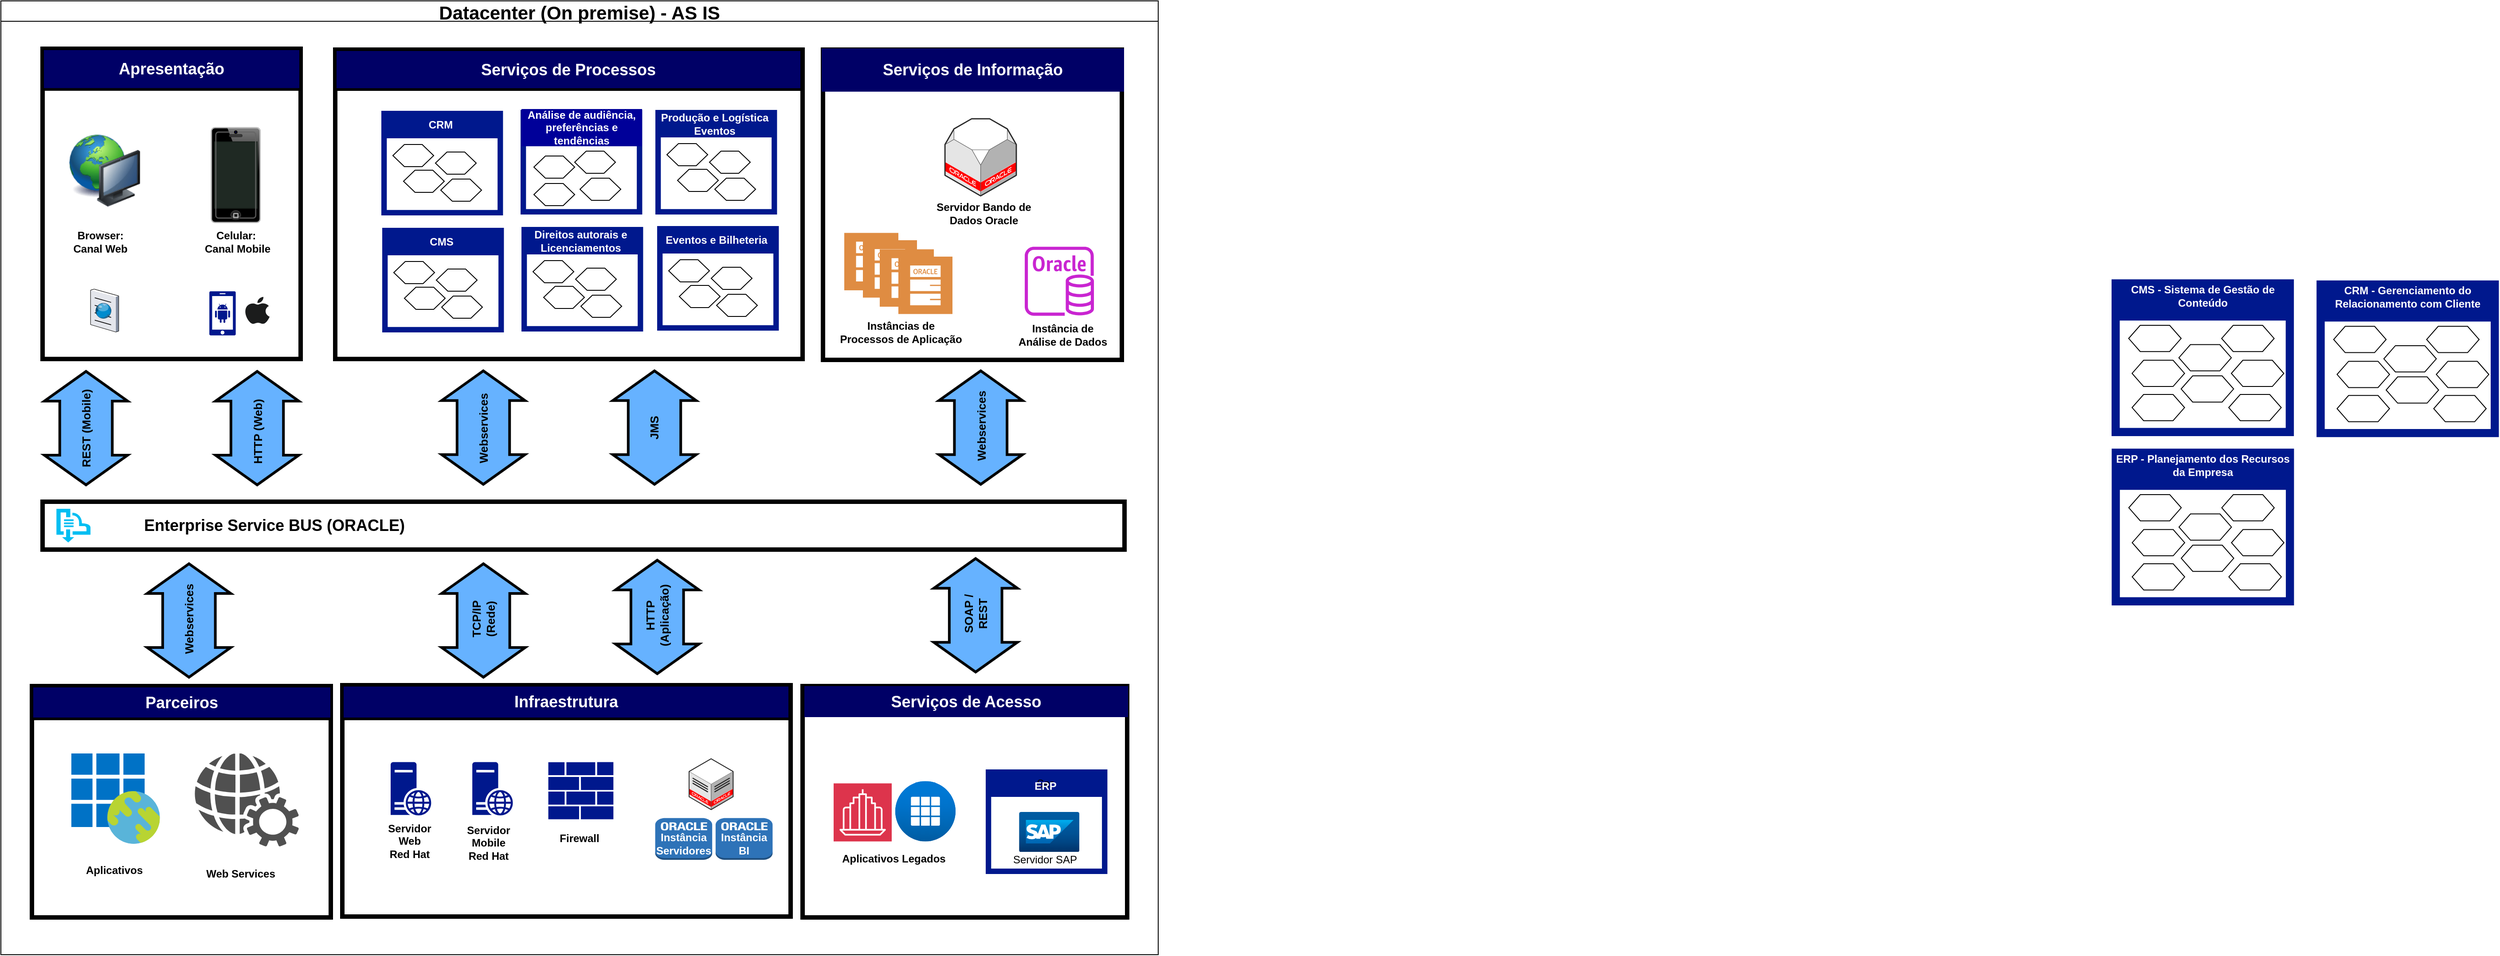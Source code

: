 <mxfile border="50" scale="3" compressed="false" locked="false" version="24.6.4" type="device" pages="2">
  <diagram name="Blank" id="YmL12bMKpDGza6XwsDPr">
    <mxGraphModel dx="2552" dy="866" grid="0" gridSize="10" guides="1" tooltips="1" connect="1" arrows="1" fold="1" page="0" pageScale="1" pageWidth="827" pageHeight="1169" background="none" math="1" shadow="0">
      <root>
        <mxCell id="X5NqExCQtvZxIxQ7pmgY-0" />
        <mxCell id="1" parent="X5NqExCQtvZxIxQ7pmgY-0" />
        <mxCell id="iKcXS0vpZ8hvKVhXUjj4-129" value="" style="rounded=0;whiteSpace=wrap;html=1;container=0;strokeWidth=5;" parent="1" vertex="1">
          <mxGeometry x="-1007" y="924" width="337" height="261" as="geometry" />
        </mxCell>
        <mxCell id="iKcXS0vpZ8hvKVhXUjj4-220" value="" style="image;sketch=0;aspect=fixed;html=1;points=[];align=center;fontSize=12;image=img/lib/mscae/Enterprise_Applications.svg;" parent="1" vertex="1">
          <mxGeometry x="-962.66" y="1000" width="99.96" height="102" as="geometry" />
        </mxCell>
        <mxCell id="iKcXS0vpZ8hvKVhXUjj4-144" value="" style="group;strokeColor=default;strokeWidth=5;fillColor=#000066;fontColor=#FFFFFF;" parent="1" vertex="1" connectable="0">
          <mxGeometry x="-657" y="923" width="505.5" height="261" as="geometry" />
        </mxCell>
        <mxCell id="iKcXS0vpZ8hvKVhXUjj4-145" value="" style="rounded=0;whiteSpace=wrap;html=1;strokeWidth=5;" parent="iKcXS0vpZ8hvKVhXUjj4-144" vertex="1">
          <mxGeometry width="505.5" height="261.0" as="geometry" />
        </mxCell>
        <mxCell id="iKcXS0vpZ8hvKVhXUjj4-146" value="&lt;b&gt;&lt;font style=&quot;font-size: 18px;&quot;&gt;Infraestrutura&lt;/font&gt;&lt;/b&gt;" style="text;html=1;align=center;verticalAlign=middle;whiteSpace=wrap;rounded=0;strokeWidth=3;strokeColor=default;fillColor=#000066;fontColor=#FFFFFF;" parent="iKcXS0vpZ8hvKVhXUjj4-144" vertex="1">
          <mxGeometry width="504.54" height="38" as="geometry" />
        </mxCell>
        <mxCell id="iKcXS0vpZ8hvKVhXUjj4-189" value="" style="sketch=0;aspect=fixed;pointerEvents=1;shadow=0;dashed=0;html=1;strokeColor=none;labelPosition=center;verticalLabelPosition=bottom;verticalAlign=top;align=center;fillColor=#00188D;shape=mxgraph.mscae.enterprise.web_server" parent="iKcXS0vpZ8hvKVhXUjj4-144" vertex="1">
          <mxGeometry x="54.498" y="86.74" width="45.795" height="60.257" as="geometry" />
        </mxCell>
        <mxCell id="iKcXS0vpZ8hvKVhXUjj4-190" value="&lt;b&gt;Servidor Web&lt;/b&gt;&lt;div&gt;&lt;b&gt;Red Hat&lt;/b&gt;&lt;/div&gt;" style="text;html=1;align=center;verticalAlign=middle;whiteSpace=wrap;rounded=0;container=0;" parent="iKcXS0vpZ8hvKVhXUjj4-144" vertex="1">
          <mxGeometry x="37.5" y="153.86" width="75.78" height="45" as="geometry" />
        </mxCell>
        <mxCell id="iKcXS0vpZ8hvKVhXUjj4-191" value="" style="shape=image;html=1;verticalAlign=top;verticalLabelPosition=bottom;labelBackgroundColor=#ffffff;imageAspect=0;aspect=fixed;image=https://cdn1.iconfinder.com/data/icons/Futurosoft%20Icons%200.5.2/128x128/apps/fedora.png" parent="iKcXS0vpZ8hvKVhXUjj4-144" vertex="1">
          <mxGeometry x="56.416" y="94.967" width="28.694" height="28.694" as="geometry" />
        </mxCell>
        <mxCell id="iKcXS0vpZ8hvKVhXUjj4-192" value="" style="sketch=0;aspect=fixed;pointerEvents=1;shadow=0;dashed=0;html=1;strokeColor=none;labelPosition=center;verticalLabelPosition=bottom;verticalAlign=top;align=center;fillColor=#00188D;shape=mxgraph.mscae.enterprise.web_server" parent="iKcXS0vpZ8hvKVhXUjj4-144" vertex="1">
          <mxGeometry x="146.581" y="86.74" width="45.795" height="60.257" as="geometry" />
        </mxCell>
        <mxCell id="iKcXS0vpZ8hvKVhXUjj4-193" value="&lt;b&gt;Servidor Mobile&lt;/b&gt;&lt;div&gt;&lt;b&gt;Red Hat&lt;/b&gt;&lt;/div&gt;" style="text;html=1;align=center;verticalAlign=middle;whiteSpace=wrap;rounded=0;container=0;" parent="iKcXS0vpZ8hvKVhXUjj4-144" vertex="1">
          <mxGeometry x="123.99" y="157.1" width="82.49" height="41.76" as="geometry" />
        </mxCell>
        <mxCell id="iKcXS0vpZ8hvKVhXUjj4-194" value="" style="shape=image;html=1;verticalAlign=top;verticalLabelPosition=bottom;labelBackgroundColor=#ffffff;imageAspect=0;aspect=fixed;image=https://cdn1.iconfinder.com/data/icons/Futurosoft%20Icons%200.5.2/128x128/apps/fedora.png" parent="iKcXS0vpZ8hvKVhXUjj4-144" vertex="1">
          <mxGeometry x="148.5" y="93.471" width="28.694" height="28.694" as="geometry" />
        </mxCell>
        <mxCell id="iKcXS0vpZ8hvKVhXUjj4-195" value="" style="sketch=0;aspect=fixed;pointerEvents=1;shadow=0;dashed=0;html=1;strokeColor=none;labelPosition=center;verticalLabelPosition=bottom;verticalAlign=top;align=center;fillColor=#00188D;shape=mxgraph.mscae.enterprise.firewall" parent="iKcXS0vpZ8hvKVhXUjj4-144" vertex="1">
          <mxGeometry x="232.296" y="86.74" width="73.37" height="64.561" as="geometry" />
        </mxCell>
        <mxCell id="iKcXS0vpZ8hvKVhXUjj4-196" value="&lt;b&gt;Firewall&lt;/b&gt;" style="text;html=1;align=center;verticalAlign=middle;whiteSpace=wrap;rounded=0;container=0;" parent="iKcXS0vpZ8hvKVhXUjj4-144" vertex="1">
          <mxGeometry x="230.49" y="160.78" width="75" height="25.43" as="geometry" />
        </mxCell>
        <mxCell id="iKcXS0vpZ8hvKVhXUjj4-199" value="" style="verticalLabelPosition=bottom;html=1;verticalAlign=top;strokeWidth=1;align=center;outlineConnect=0;dashed=0;outlineConnect=0;shape=mxgraph.aws3d.oracleDataCenter;fillColor=#ffffff;strokeColor=#5E5E5E;aspect=fixed;" parent="iKcXS0vpZ8hvKVhXUjj4-144" vertex="1">
          <mxGeometry x="390.992" y="83.001" width="49.705" height="57.387" as="geometry" />
        </mxCell>
        <mxCell id="iKcXS0vpZ8hvKVhXUjj4-200" value="" style="outlineConnect=0;dashed=0;verticalLabelPosition=bottom;verticalAlign=top;align=center;html=1;shape=mxgraph.aws3.oracle_db_instance_2;fillColor=#2E73B8;gradientColor=none;" parent="iKcXS0vpZ8hvKVhXUjj4-144" vertex="1">
          <mxGeometry x="352.81" y="149.934" width="64.267" height="47.115" as="geometry" />
        </mxCell>
        <mxCell id="iKcXS0vpZ8hvKVhXUjj4-201" value="" style="outlineConnect=0;dashed=0;verticalLabelPosition=bottom;verticalAlign=top;align=center;html=1;shape=mxgraph.aws3.oracle_db_instance_2;fillColor=#2E73B8;gradientColor=none;" parent="iKcXS0vpZ8hvKVhXUjj4-144" vertex="1">
          <mxGeometry x="420.913" y="149.934" width="64.267" height="47.115" as="geometry" />
        </mxCell>
        <mxCell id="iKcXS0vpZ8hvKVhXUjj4-202" value="&lt;font color=&quot;#ffffff&quot;&gt;&lt;b&gt;Instância Servidores&lt;/b&gt;&lt;/font&gt;" style="text;html=1;align=center;verticalAlign=middle;whiteSpace=wrap;rounded=0;" parent="iKcXS0vpZ8hvKVhXUjj4-144" vertex="1">
          <mxGeometry x="356.167" y="168.256" width="57.552" height="22.436" as="geometry" />
        </mxCell>
        <mxCell id="iKcXS0vpZ8hvKVhXUjj4-203" value="&lt;font color=&quot;#ffffff&quot;&gt;&lt;b&gt;Instância BI&lt;/b&gt;&lt;/font&gt;" style="text;html=1;align=center;verticalAlign=middle;whiteSpace=wrap;rounded=0;" parent="iKcXS0vpZ8hvKVhXUjj4-144" vertex="1">
          <mxGeometry x="426.189" y="168.256" width="53.715" height="22.436" as="geometry" />
        </mxCell>
        <mxCell id="iKcXS0vpZ8hvKVhXUjj4-1" value="" style="rounded=0;whiteSpace=wrap;html=1;container=0;strokeWidth=5;" parent="1" vertex="1">
          <mxGeometry x="-995" y="205" width="291" height="350" as="geometry" />
        </mxCell>
        <mxCell id="iKcXS0vpZ8hvKVhXUjj4-114" value="" style="rounded=0;whiteSpace=wrap;html=1;container=0;strokeWidth=5;" parent="1" vertex="1">
          <mxGeometry x="-995" y="716" width="1220" height="54" as="geometry" />
        </mxCell>
        <mxCell id="iKcXS0vpZ8hvKVhXUjj4-11" value="" style="group;strokeColor=default;strokeWidth=5;" parent="1" vertex="1" connectable="0">
          <mxGeometry x="-665" y="206" width="527" height="349" as="geometry" />
        </mxCell>
        <mxCell id="iKcXS0vpZ8hvKVhXUjj4-12" value="" style="rounded=0;whiteSpace=wrap;html=1;strokeWidth=5;" parent="iKcXS0vpZ8hvKVhXUjj4-11" vertex="1">
          <mxGeometry width="527.0" height="349.0" as="geometry" />
        </mxCell>
        <mxCell id="iKcXS0vpZ8hvKVhXUjj4-13" value="&lt;b&gt;&lt;font style=&quot;font-size: 18px;&quot;&gt;Serviços de Processos&lt;/font&gt;&lt;/b&gt;" style="text;html=1;align=center;verticalAlign=middle;whiteSpace=wrap;rounded=0;strokeWidth=3;strokeColor=default;fillColor=#000066;fontColor=#FFFFFF;" parent="iKcXS0vpZ8hvKVhXUjj4-11" vertex="1">
          <mxGeometry width="526" height="45" as="geometry" />
        </mxCell>
        <mxCell id="iKcXS0vpZ8hvKVhXUjj4-31" value="" style="group" parent="iKcXS0vpZ8hvKVhXUjj4-11" vertex="1" connectable="0">
          <mxGeometry x="49" y="68" width="140.21" height="119" as="geometry" />
        </mxCell>
        <mxCell id="iKcXS0vpZ8hvKVhXUjj4-24" value="" style="sketch=0;aspect=fixed;pointerEvents=1;shadow=0;dashed=0;html=1;strokeColor=none;labelPosition=center;verticalLabelPosition=bottom;verticalAlign=top;align=center;fillColor=#00188D;shape=mxgraph.mscae.enterprise.application_blank" parent="iKcXS0vpZ8hvKVhXUjj4-31" vertex="1">
          <mxGeometry x="3" y="1" width="137.21" height="118" as="geometry" />
        </mxCell>
        <mxCell id="iKcXS0vpZ8hvKVhXUjj4-25" value="" style="shape=hexagon;perimeter=hexagonPerimeter2;whiteSpace=wrap;html=1;fixedSize=1;size=13;" parent="iKcXS0vpZ8hvKVhXUjj4-31" vertex="1">
          <mxGeometry x="16" y="39" width="46" height="25" as="geometry" />
        </mxCell>
        <mxCell id="iKcXS0vpZ8hvKVhXUjj4-26" value="" style="shape=hexagon;perimeter=hexagonPerimeter2;whiteSpace=wrap;html=1;fixedSize=1;size=13;" parent="iKcXS0vpZ8hvKVhXUjj4-31" vertex="1">
          <mxGeometry x="64" y="47.5" width="46" height="25" as="geometry" />
        </mxCell>
        <mxCell id="iKcXS0vpZ8hvKVhXUjj4-27" value="" style="shape=hexagon;perimeter=hexagonPerimeter2;whiteSpace=wrap;html=1;fixedSize=1;size=13;" parent="iKcXS0vpZ8hvKVhXUjj4-31" vertex="1">
          <mxGeometry x="28" y="68" width="46" height="25" as="geometry" />
        </mxCell>
        <mxCell id="iKcXS0vpZ8hvKVhXUjj4-28" value="" style="shape=hexagon;perimeter=hexagonPerimeter2;whiteSpace=wrap;html=1;fixedSize=1;size=13;" parent="iKcXS0vpZ8hvKVhXUjj4-31" vertex="1">
          <mxGeometry x="70" y="78" width="46" height="25" as="geometry" />
        </mxCell>
        <mxCell id="iKcXS0vpZ8hvKVhXUjj4-30" value="CRM" style="text;html=1;align=center;verticalAlign=middle;whiteSpace=wrap;rounded=0;fontColor=#FFFFFF;fontStyle=1" parent="iKcXS0vpZ8hvKVhXUjj4-31" vertex="1">
          <mxGeometry width="140" height="33" as="geometry" />
        </mxCell>
        <mxCell id="iKcXS0vpZ8hvKVhXUjj4-32" value="" style="group" parent="iKcXS0vpZ8hvKVhXUjj4-11" vertex="1" connectable="0">
          <mxGeometry x="206" y="67" width="140.21" height="119" as="geometry" />
        </mxCell>
        <mxCell id="iKcXS0vpZ8hvKVhXUjj4-33" value="" style="sketch=0;aspect=fixed;pointerEvents=1;shadow=0;dashed=0;html=1;strokeColor=none;labelPosition=center;verticalLabelPosition=bottom;verticalAlign=top;align=center;fillColor=#00188D;shape=mxgraph.mscae.enterprise.application_blank" parent="iKcXS0vpZ8hvKVhXUjj4-32" vertex="1">
          <mxGeometry x="3" y="1" width="137.21" height="118" as="geometry" />
        </mxCell>
        <mxCell id="iKcXS0vpZ8hvKVhXUjj4-34" value="" style="shape=hexagon;perimeter=hexagonPerimeter2;whiteSpace=wrap;html=1;fixedSize=1;size=13;" parent="iKcXS0vpZ8hvKVhXUjj4-32" vertex="1">
          <mxGeometry x="18" y="53" width="46" height="25" as="geometry" />
        </mxCell>
        <mxCell id="iKcXS0vpZ8hvKVhXUjj4-35" value="" style="shape=hexagon;perimeter=hexagonPerimeter2;whiteSpace=wrap;html=1;fixedSize=1;size=13;" parent="iKcXS0vpZ8hvKVhXUjj4-32" vertex="1">
          <mxGeometry x="64" y="47.5" width="46" height="25" as="geometry" />
        </mxCell>
        <mxCell id="iKcXS0vpZ8hvKVhXUjj4-36" value="" style="shape=hexagon;perimeter=hexagonPerimeter2;whiteSpace=wrap;html=1;fixedSize=1;size=13;" parent="iKcXS0vpZ8hvKVhXUjj4-32" vertex="1">
          <mxGeometry x="18" y="84" width="46" height="25" as="geometry" />
        </mxCell>
        <mxCell id="iKcXS0vpZ8hvKVhXUjj4-37" value="" style="shape=hexagon;perimeter=hexagonPerimeter2;whiteSpace=wrap;html=1;fixedSize=1;size=13;" parent="iKcXS0vpZ8hvKVhXUjj4-32" vertex="1">
          <mxGeometry x="70" y="78" width="46" height="25" as="geometry" />
        </mxCell>
        <mxCell id="iKcXS0vpZ8hvKVhXUjj4-38" value="Análise de&amp;nbsp;&lt;span dir=&quot;ltr&quot; class=&quot;ui-provider a b c d e f g h i j k l m n o p q r s t u v w x y z ab ac ae af ag ah ai aj ak&quot;&gt;audiência, preferências e tendências&lt;/span&gt;" style="text;html=1;align=center;verticalAlign=middle;whiteSpace=wrap;rounded=0;fontColor=#FFFFFF;fontStyle=1;fillColor=#000099;" parent="iKcXS0vpZ8hvKVhXUjj4-32" vertex="1">
          <mxGeometry x="4" width="136" height="42" as="geometry" />
        </mxCell>
        <mxCell id="iKcXS0vpZ8hvKVhXUjj4-74" value="" style="group" parent="iKcXS0vpZ8hvKVhXUjj4-11" vertex="1" connectable="0">
          <mxGeometry x="50" y="200" width="140.21" height="119" as="geometry" />
        </mxCell>
        <mxCell id="iKcXS0vpZ8hvKVhXUjj4-75" value="" style="sketch=0;aspect=fixed;pointerEvents=1;shadow=0;dashed=0;html=1;strokeColor=none;labelPosition=center;verticalLabelPosition=bottom;verticalAlign=top;align=center;fillColor=#00188D;shape=mxgraph.mscae.enterprise.application_blank" parent="iKcXS0vpZ8hvKVhXUjj4-74" vertex="1">
          <mxGeometry x="3" y="1" width="137.21" height="118" as="geometry" />
        </mxCell>
        <mxCell id="iKcXS0vpZ8hvKVhXUjj4-76" value="" style="shape=hexagon;perimeter=hexagonPerimeter2;whiteSpace=wrap;html=1;fixedSize=1;size=13;" parent="iKcXS0vpZ8hvKVhXUjj4-74" vertex="1">
          <mxGeometry x="16" y="39" width="46" height="25" as="geometry" />
        </mxCell>
        <mxCell id="iKcXS0vpZ8hvKVhXUjj4-77" value="" style="shape=hexagon;perimeter=hexagonPerimeter2;whiteSpace=wrap;html=1;fixedSize=1;size=13;" parent="iKcXS0vpZ8hvKVhXUjj4-74" vertex="1">
          <mxGeometry x="64" y="47.5" width="46" height="25" as="geometry" />
        </mxCell>
        <mxCell id="iKcXS0vpZ8hvKVhXUjj4-78" value="" style="shape=hexagon;perimeter=hexagonPerimeter2;whiteSpace=wrap;html=1;fixedSize=1;size=13;" parent="iKcXS0vpZ8hvKVhXUjj4-74" vertex="1">
          <mxGeometry x="28" y="68" width="46" height="25" as="geometry" />
        </mxCell>
        <mxCell id="iKcXS0vpZ8hvKVhXUjj4-79" value="" style="shape=hexagon;perimeter=hexagonPerimeter2;whiteSpace=wrap;html=1;fixedSize=1;size=13;" parent="iKcXS0vpZ8hvKVhXUjj4-74" vertex="1">
          <mxGeometry x="70" y="78" width="46" height="25" as="geometry" />
        </mxCell>
        <mxCell id="iKcXS0vpZ8hvKVhXUjj4-80" value="CMS" style="text;html=1;align=center;verticalAlign=middle;whiteSpace=wrap;rounded=0;fontColor=#FFFFFF;fontStyle=1" parent="iKcXS0vpZ8hvKVhXUjj4-74" vertex="1">
          <mxGeometry width="140" height="33" as="geometry" />
        </mxCell>
        <mxCell id="iKcXS0vpZ8hvKVhXUjj4-81" value="" style="group" parent="iKcXS0vpZ8hvKVhXUjj4-11" vertex="1" connectable="0">
          <mxGeometry x="207" y="199" width="140.21" height="119" as="geometry" />
        </mxCell>
        <mxCell id="iKcXS0vpZ8hvKVhXUjj4-82" value="" style="sketch=0;aspect=fixed;pointerEvents=1;shadow=0;dashed=0;html=1;strokeColor=none;labelPosition=center;verticalLabelPosition=bottom;verticalAlign=top;align=center;fillColor=#00188D;shape=mxgraph.mscae.enterprise.application_blank" parent="iKcXS0vpZ8hvKVhXUjj4-81" vertex="1">
          <mxGeometry x="3" y="1" width="137.21" height="118" as="geometry" />
        </mxCell>
        <mxCell id="iKcXS0vpZ8hvKVhXUjj4-83" value="" style="shape=hexagon;perimeter=hexagonPerimeter2;whiteSpace=wrap;html=1;fixedSize=1;size=13;" parent="iKcXS0vpZ8hvKVhXUjj4-81" vertex="1">
          <mxGeometry x="16" y="39" width="46" height="25" as="geometry" />
        </mxCell>
        <mxCell id="iKcXS0vpZ8hvKVhXUjj4-84" value="" style="shape=hexagon;perimeter=hexagonPerimeter2;whiteSpace=wrap;html=1;fixedSize=1;size=13;" parent="iKcXS0vpZ8hvKVhXUjj4-81" vertex="1">
          <mxGeometry x="64" y="47.5" width="46" height="25" as="geometry" />
        </mxCell>
        <mxCell id="iKcXS0vpZ8hvKVhXUjj4-85" value="" style="shape=hexagon;perimeter=hexagonPerimeter2;whiteSpace=wrap;html=1;fixedSize=1;size=13;" parent="iKcXS0vpZ8hvKVhXUjj4-81" vertex="1">
          <mxGeometry x="28" y="68" width="46" height="25" as="geometry" />
        </mxCell>
        <mxCell id="iKcXS0vpZ8hvKVhXUjj4-86" value="" style="shape=hexagon;perimeter=hexagonPerimeter2;whiteSpace=wrap;html=1;fixedSize=1;size=13;" parent="iKcXS0vpZ8hvKVhXUjj4-81" vertex="1">
          <mxGeometry x="70" y="78" width="46" height="25" as="geometry" />
        </mxCell>
        <mxCell id="iKcXS0vpZ8hvKVhXUjj4-87" value="Direitos autorais e Licenciamentos" style="text;html=1;align=center;verticalAlign=middle;whiteSpace=wrap;rounded=0;fontColor=#FFFFFF;fontStyle=1" parent="iKcXS0vpZ8hvKVhXUjj4-81" vertex="1">
          <mxGeometry width="140" height="33" as="geometry" />
        </mxCell>
        <mxCell id="iKcXS0vpZ8hvKVhXUjj4-88" value="" style="group" parent="iKcXS0vpZ8hvKVhXUjj4-11" vertex="1" connectable="0">
          <mxGeometry x="358" y="67" width="140.21" height="119" as="geometry" />
        </mxCell>
        <mxCell id="iKcXS0vpZ8hvKVhXUjj4-89" value="" style="sketch=0;aspect=fixed;pointerEvents=1;shadow=0;dashed=0;html=1;strokeColor=none;labelPosition=center;verticalLabelPosition=bottom;verticalAlign=top;align=center;fillColor=#00188D;shape=mxgraph.mscae.enterprise.application_blank" parent="iKcXS0vpZ8hvKVhXUjj4-88" vertex="1">
          <mxGeometry x="3" y="1" width="137.21" height="118" as="geometry" />
        </mxCell>
        <mxCell id="iKcXS0vpZ8hvKVhXUjj4-90" value="" style="shape=hexagon;perimeter=hexagonPerimeter2;whiteSpace=wrap;html=1;fixedSize=1;size=13;" parent="iKcXS0vpZ8hvKVhXUjj4-88" vertex="1">
          <mxGeometry x="16" y="39" width="46" height="25" as="geometry" />
        </mxCell>
        <mxCell id="iKcXS0vpZ8hvKVhXUjj4-91" value="" style="shape=hexagon;perimeter=hexagonPerimeter2;whiteSpace=wrap;html=1;fixedSize=1;size=13;" parent="iKcXS0vpZ8hvKVhXUjj4-88" vertex="1">
          <mxGeometry x="64" y="47.5" width="46" height="25" as="geometry" />
        </mxCell>
        <mxCell id="iKcXS0vpZ8hvKVhXUjj4-92" value="" style="shape=hexagon;perimeter=hexagonPerimeter2;whiteSpace=wrap;html=1;fixedSize=1;size=13;" parent="iKcXS0vpZ8hvKVhXUjj4-88" vertex="1">
          <mxGeometry x="28" y="68" width="46" height="25" as="geometry" />
        </mxCell>
        <mxCell id="iKcXS0vpZ8hvKVhXUjj4-93" value="" style="shape=hexagon;perimeter=hexagonPerimeter2;whiteSpace=wrap;html=1;fixedSize=1;size=13;" parent="iKcXS0vpZ8hvKVhXUjj4-88" vertex="1">
          <mxGeometry x="70" y="78" width="46" height="25" as="geometry" />
        </mxCell>
        <mxCell id="iKcXS0vpZ8hvKVhXUjj4-94" value="Produção e Logística Eventos" style="text;html=1;align=center;verticalAlign=middle;whiteSpace=wrap;rounded=0;fontColor=#FFFFFF;fontStyle=1" parent="iKcXS0vpZ8hvKVhXUjj4-88" vertex="1">
          <mxGeometry width="140" height="33" as="geometry" />
        </mxCell>
        <mxCell id="iKcXS0vpZ8hvKVhXUjj4-95" value="" style="group" parent="iKcXS0vpZ8hvKVhXUjj4-11" vertex="1" connectable="0">
          <mxGeometry x="360" y="198" width="140.21" height="119" as="geometry" />
        </mxCell>
        <mxCell id="iKcXS0vpZ8hvKVhXUjj4-96" value="" style="sketch=0;aspect=fixed;pointerEvents=1;shadow=0;dashed=0;html=1;strokeColor=none;labelPosition=center;verticalLabelPosition=bottom;verticalAlign=top;align=center;fillColor=#00188D;shape=mxgraph.mscae.enterprise.application_blank" parent="iKcXS0vpZ8hvKVhXUjj4-95" vertex="1">
          <mxGeometry x="3" y="1" width="137.21" height="118" as="geometry" />
        </mxCell>
        <mxCell id="iKcXS0vpZ8hvKVhXUjj4-97" value="" style="shape=hexagon;perimeter=hexagonPerimeter2;whiteSpace=wrap;html=1;fixedSize=1;size=13;" parent="iKcXS0vpZ8hvKVhXUjj4-95" vertex="1">
          <mxGeometry x="16" y="39" width="46" height="25" as="geometry" />
        </mxCell>
        <mxCell id="iKcXS0vpZ8hvKVhXUjj4-98" value="" style="shape=hexagon;perimeter=hexagonPerimeter2;whiteSpace=wrap;html=1;fixedSize=1;size=13;" parent="iKcXS0vpZ8hvKVhXUjj4-95" vertex="1">
          <mxGeometry x="64" y="47.5" width="46" height="25" as="geometry" />
        </mxCell>
        <mxCell id="iKcXS0vpZ8hvKVhXUjj4-99" value="" style="shape=hexagon;perimeter=hexagonPerimeter2;whiteSpace=wrap;html=1;fixedSize=1;size=13;" parent="iKcXS0vpZ8hvKVhXUjj4-95" vertex="1">
          <mxGeometry x="28" y="68" width="46" height="25" as="geometry" />
        </mxCell>
        <mxCell id="iKcXS0vpZ8hvKVhXUjj4-100" value="" style="shape=hexagon;perimeter=hexagonPerimeter2;whiteSpace=wrap;html=1;fixedSize=1;size=13;" parent="iKcXS0vpZ8hvKVhXUjj4-95" vertex="1">
          <mxGeometry x="70" y="78" width="46" height="25" as="geometry" />
        </mxCell>
        <mxCell id="iKcXS0vpZ8hvKVhXUjj4-101" value="Eventos e Bilheteria" style="text;html=1;align=center;verticalAlign=middle;whiteSpace=wrap;rounded=0;fontColor=#FFFFFF;fontStyle=1" parent="iKcXS0vpZ8hvKVhXUjj4-95" vertex="1">
          <mxGeometry width="140" height="33" as="geometry" />
        </mxCell>
        <mxCell id="iKcXS0vpZ8hvKVhXUjj4-40" value="" style="sketch=0;aspect=fixed;pointerEvents=1;shadow=0;dashed=0;html=1;strokeColor=none;labelPosition=center;verticalLabelPosition=bottom;verticalAlign=top;align=center;fillColor=#00188D;shape=mxgraph.mscae.enterprise.application_blank;container=0;" parent="1" vertex="1">
          <mxGeometry x="1338" y="465.18" width="205.59" height="176.82" as="geometry" />
        </mxCell>
        <mxCell id="iKcXS0vpZ8hvKVhXUjj4-41" value="" style="shape=hexagon;perimeter=hexagonPerimeter2;whiteSpace=wrap;html=1;fixedSize=1;size=13;container=0;" parent="1" vertex="1">
          <mxGeometry x="1357.292" y="517.0" width="59.173" height="29.622" as="geometry" />
        </mxCell>
        <mxCell id="iKcXS0vpZ8hvKVhXUjj4-42" value="" style="shape=hexagon;perimeter=hexagonPerimeter2;whiteSpace=wrap;html=1;fixedSize=1;size=13;container=0;" parent="1" vertex="1">
          <mxGeometry x="1413.898" y="538.782" width="59.173" height="29.622" as="geometry" />
        </mxCell>
        <mxCell id="iKcXS0vpZ8hvKVhXUjj4-43" value="" style="shape=hexagon;perimeter=hexagonPerimeter2;whiteSpace=wrap;html=1;fixedSize=1;size=13;container=0;" parent="1" vertex="1">
          <mxGeometry x="1361.138" y="556.421" width="59.173" height="29.622" as="geometry" />
        </mxCell>
        <mxCell id="iKcXS0vpZ8hvKVhXUjj4-44" value="" style="shape=hexagon;perimeter=hexagonPerimeter2;whiteSpace=wrap;html=1;fixedSize=1;size=13;container=0;" parent="1" vertex="1">
          <mxGeometry x="1416.466" y="574.0" width="59.173" height="29.622" as="geometry" />
        </mxCell>
        <mxCell id="iKcXS0vpZ8hvKVhXUjj4-45" value="&lt;font style=&quot;font-size: 12px;&quot;&gt;CMS - Sistema de Gestão de Conteúdo&lt;/font&gt;" style="text;html=1;align=center;verticalAlign=middle;whiteSpace=wrap;rounded=0;fontColor=#FFFFFF;fontStyle=1;container=0;" parent="1" vertex="1">
          <mxGeometry x="1338.14" y="464" width="205.68" height="39.1" as="geometry" />
        </mxCell>
        <mxCell id="iKcXS0vpZ8hvKVhXUjj4-46" value="" style="shape=hexagon;perimeter=hexagonPerimeter2;whiteSpace=wrap;html=1;fixedSize=1;size=13;container=0;" parent="1" vertex="1">
          <mxGeometry x="1473.068" y="556.422" width="59.173" height="29.622" as="geometry" />
        </mxCell>
        <mxCell id="iKcXS0vpZ8hvKVhXUjj4-47" value="" style="shape=hexagon;perimeter=hexagonPerimeter2;whiteSpace=wrap;html=1;fixedSize=1;size=13;container=0;" parent="1" vertex="1">
          <mxGeometry x="1462.143" y="517.002" width="59.173" height="29.622" as="geometry" />
        </mxCell>
        <mxCell id="iKcXS0vpZ8hvKVhXUjj4-49" value="" style="shape=hexagon;perimeter=hexagonPerimeter2;whiteSpace=wrap;html=1;fixedSize=1;size=13;container=0;" parent="1" vertex="1">
          <mxGeometry x="1361.136" y="595.0" width="59.173" height="29.622" as="geometry" />
        </mxCell>
        <mxCell id="iKcXS0vpZ8hvKVhXUjj4-50" value="" style="shape=hexagon;perimeter=hexagonPerimeter2;whiteSpace=wrap;html=1;fixedSize=1;size=13;container=0;" parent="1" vertex="1">
          <mxGeometry x="1470.136" y="595.0" width="59.173" height="29.622" as="geometry" />
        </mxCell>
        <mxCell id="iKcXS0vpZ8hvKVhXUjj4-51" value="" style="sketch=0;aspect=fixed;pointerEvents=1;shadow=0;dashed=0;html=1;strokeColor=none;labelPosition=center;verticalLabelPosition=bottom;verticalAlign=top;align=center;fillColor=#00188D;shape=mxgraph.mscae.enterprise.application_blank;container=0;" parent="1" vertex="1">
          <mxGeometry x="1569.14" y="466.36" width="205.59" height="176.82" as="geometry" />
        </mxCell>
        <mxCell id="iKcXS0vpZ8hvKVhXUjj4-52" value="" style="shape=hexagon;perimeter=hexagonPerimeter2;whiteSpace=wrap;html=1;fixedSize=1;size=13;container=0;" parent="1" vertex="1">
          <mxGeometry x="1588.432" y="518.18" width="59.173" height="29.622" as="geometry" />
        </mxCell>
        <mxCell id="iKcXS0vpZ8hvKVhXUjj4-53" value="" style="shape=hexagon;perimeter=hexagonPerimeter2;whiteSpace=wrap;html=1;fixedSize=1;size=13;container=0;" parent="1" vertex="1">
          <mxGeometry x="1645.038" y="539.962" width="59.173" height="29.622" as="geometry" />
        </mxCell>
        <mxCell id="iKcXS0vpZ8hvKVhXUjj4-54" value="" style="shape=hexagon;perimeter=hexagonPerimeter2;whiteSpace=wrap;html=1;fixedSize=1;size=13;container=0;" parent="1" vertex="1">
          <mxGeometry x="1592.278" y="557.601" width="59.173" height="29.622" as="geometry" />
        </mxCell>
        <mxCell id="iKcXS0vpZ8hvKVhXUjj4-55" value="" style="shape=hexagon;perimeter=hexagonPerimeter2;whiteSpace=wrap;html=1;fixedSize=1;size=13;container=0;" parent="1" vertex="1">
          <mxGeometry x="1647.606" y="575.18" width="59.173" height="29.622" as="geometry" />
        </mxCell>
        <mxCell id="iKcXS0vpZ8hvKVhXUjj4-56" value="&lt;font style=&quot;font-size: 12px;&quot;&gt;CRM - Gerenciamento do Relacionamento com Cliente&lt;/font&gt;" style="text;html=1;align=center;verticalAlign=middle;whiteSpace=wrap;rounded=0;fontColor=#FFFFFF;fontStyle=1;container=0;" parent="1" vertex="1">
          <mxGeometry x="1569.28" y="465.18" width="205.68" height="39.1" as="geometry" />
        </mxCell>
        <mxCell id="iKcXS0vpZ8hvKVhXUjj4-57" value="" style="shape=hexagon;perimeter=hexagonPerimeter2;whiteSpace=wrap;html=1;fixedSize=1;size=13;container=0;" parent="1" vertex="1">
          <mxGeometry x="1704.208" y="557.602" width="59.173" height="29.622" as="geometry" />
        </mxCell>
        <mxCell id="iKcXS0vpZ8hvKVhXUjj4-58" value="" style="shape=hexagon;perimeter=hexagonPerimeter2;whiteSpace=wrap;html=1;fixedSize=1;size=13;container=0;" parent="1" vertex="1">
          <mxGeometry x="1693.283" y="518.182" width="59.173" height="29.622" as="geometry" />
        </mxCell>
        <mxCell id="iKcXS0vpZ8hvKVhXUjj4-59" value="" style="shape=hexagon;perimeter=hexagonPerimeter2;whiteSpace=wrap;html=1;fixedSize=1;size=13;container=0;" parent="1" vertex="1">
          <mxGeometry x="1592.276" y="596.18" width="59.173" height="29.622" as="geometry" />
        </mxCell>
        <mxCell id="iKcXS0vpZ8hvKVhXUjj4-60" value="" style="shape=hexagon;perimeter=hexagonPerimeter2;whiteSpace=wrap;html=1;fixedSize=1;size=13;container=0;" parent="1" vertex="1">
          <mxGeometry x="1701.276" y="596.18" width="59.173" height="29.622" as="geometry" />
        </mxCell>
        <mxCell id="iKcXS0vpZ8hvKVhXUjj4-61" value="" style="sketch=0;aspect=fixed;pointerEvents=1;shadow=0;dashed=0;html=1;strokeColor=none;labelPosition=center;verticalLabelPosition=bottom;verticalAlign=top;align=center;fillColor=#00188D;shape=mxgraph.mscae.enterprise.application_blank;container=0;" parent="1" vertex="1">
          <mxGeometry x="1338.14" y="656.18" width="205.59" height="176.82" as="geometry" />
        </mxCell>
        <mxCell id="iKcXS0vpZ8hvKVhXUjj4-62" value="" style="shape=hexagon;perimeter=hexagonPerimeter2;whiteSpace=wrap;html=1;fixedSize=1;size=13;container=0;" parent="1" vertex="1">
          <mxGeometry x="1357.432" y="708.0" width="59.173" height="29.622" as="geometry" />
        </mxCell>
        <mxCell id="iKcXS0vpZ8hvKVhXUjj4-63" value="" style="shape=hexagon;perimeter=hexagonPerimeter2;whiteSpace=wrap;html=1;fixedSize=1;size=13;container=0;" parent="1" vertex="1">
          <mxGeometry x="1414.038" y="729.782" width="59.173" height="29.622" as="geometry" />
        </mxCell>
        <mxCell id="iKcXS0vpZ8hvKVhXUjj4-64" value="" style="shape=hexagon;perimeter=hexagonPerimeter2;whiteSpace=wrap;html=1;fixedSize=1;size=13;container=0;" parent="1" vertex="1">
          <mxGeometry x="1361.278" y="747.421" width="59.173" height="29.622" as="geometry" />
        </mxCell>
        <mxCell id="iKcXS0vpZ8hvKVhXUjj4-65" value="" style="shape=hexagon;perimeter=hexagonPerimeter2;whiteSpace=wrap;html=1;fixedSize=1;size=13;container=0;" parent="1" vertex="1">
          <mxGeometry x="1416.606" y="765.0" width="59.173" height="29.622" as="geometry" />
        </mxCell>
        <mxCell id="iKcXS0vpZ8hvKVhXUjj4-66" value="ERP - Planejamento dos Recursos da Empresa" style="text;html=1;align=center;verticalAlign=middle;whiteSpace=wrap;rounded=0;fontColor=#FFFFFF;fontStyle=1;container=0;" parent="1" vertex="1">
          <mxGeometry x="1338.28" y="655" width="205.68" height="39.1" as="geometry" />
        </mxCell>
        <mxCell id="iKcXS0vpZ8hvKVhXUjj4-67" value="" style="shape=hexagon;perimeter=hexagonPerimeter2;whiteSpace=wrap;html=1;fixedSize=1;size=13;container=0;" parent="1" vertex="1">
          <mxGeometry x="1473.208" y="747.422" width="59.173" height="29.622" as="geometry" />
        </mxCell>
        <mxCell id="iKcXS0vpZ8hvKVhXUjj4-68" value="" style="shape=hexagon;perimeter=hexagonPerimeter2;whiteSpace=wrap;html=1;fixedSize=1;size=13;container=0;" parent="1" vertex="1">
          <mxGeometry x="1462.283" y="708.002" width="59.173" height="29.622" as="geometry" />
        </mxCell>
        <mxCell id="iKcXS0vpZ8hvKVhXUjj4-69" value="" style="shape=hexagon;perimeter=hexagonPerimeter2;whiteSpace=wrap;html=1;fixedSize=1;size=13;container=0;" parent="1" vertex="1">
          <mxGeometry x="1361.276" y="786.0" width="59.173" height="29.622" as="geometry" />
        </mxCell>
        <mxCell id="iKcXS0vpZ8hvKVhXUjj4-70" value="" style="shape=hexagon;perimeter=hexagonPerimeter2;whiteSpace=wrap;html=1;fixedSize=1;size=13;container=0;" parent="1" vertex="1">
          <mxGeometry x="1470.276" y="786.0" width="59.173" height="29.622" as="geometry" />
        </mxCell>
        <mxCell id="iKcXS0vpZ8hvKVhXUjj4-2" value="&lt;b&gt;&lt;font style=&quot;font-size: 18px;&quot;&gt;Apresentação&lt;/font&gt;&lt;/b&gt;" style="text;html=1;align=center;verticalAlign=middle;whiteSpace=wrap;rounded=0;container=0;strokeColor=default;strokeWidth=3;fillColor=#000066;fontColor=#FFFFFF;" parent="1" vertex="1">
          <mxGeometry x="-995" y="205" width="291" height="45.9" as="geometry" />
        </mxCell>
        <mxCell id="iKcXS0vpZ8hvKVhXUjj4-22" value="" style="sketch=0;aspect=fixed;pointerEvents=1;shadow=0;dashed=0;html=1;strokeColor=none;labelPosition=center;verticalLabelPosition=bottom;verticalAlign=top;align=center;fillColor=#00188D;shape=mxgraph.mscae.enterprise.android_phone;container=0;" parent="1" vertex="1">
          <mxGeometry x="-807" y="478.57" width="29.88" height="49.81" as="geometry" />
        </mxCell>
        <mxCell id="iKcXS0vpZ8hvKVhXUjj4-7" value="" style="verticalLabelPosition=bottom;verticalAlign=top;html=1;shadow=0;dashed=0;strokeWidth=1;shape=mxgraph.android.phone2;strokeColor=#c0c0c0;container=0;" parent="1" vertex="1">
          <mxGeometry x="-804.65" y="294" width="48.65" height="89.21" as="geometry" />
        </mxCell>
        <mxCell id="iKcXS0vpZ8hvKVhXUjj4-8" value="&lt;b&gt;Celular:&amp;nbsp;&lt;/b&gt;&lt;div&gt;&lt;b&gt;C&lt;/b&gt;&lt;b style=&quot;background-color: initial;&quot;&gt;anal Mobile&lt;/b&gt;&lt;/div&gt;" style="text;html=1;align=center;verticalAlign=middle;whiteSpace=wrap;rounded=0;container=0;" parent="1" vertex="1">
          <mxGeometry x="-834" y="407.55" width="118" height="30.99" as="geometry" />
        </mxCell>
        <mxCell id="iKcXS0vpZ8hvKVhXUjj4-4" value="" style="image;html=1;image=img/lib/clip_art/computers/Network_128x128.png;container=0;" parent="1" vertex="1">
          <mxGeometry x="-965.01" y="295" width="80" height="95" as="geometry" />
        </mxCell>
        <mxCell id="iKcXS0vpZ8hvKVhXUjj4-5" value="&lt;b&gt;Browser:&amp;nbsp;&lt;/b&gt;&lt;div&gt;&lt;b&gt;Canal Web&amp;nbsp;&lt;/b&gt;&lt;/div&gt;" style="text;html=1;align=center;verticalAlign=middle;whiteSpace=wrap;rounded=0;container=0;" parent="1" vertex="1">
          <mxGeometry x="-983" y="409.28" width="110" height="27.54" as="geometry" />
        </mxCell>
        <mxCell id="iKcXS0vpZ8hvKVhXUjj4-72" value="" style="dashed=0;outlineConnect=0;html=1;align=center;labelPosition=center;verticalLabelPosition=bottom;verticalAlign=top;shape=mxgraph.weblogos.apple;fillColor=#1B1C1C;strokeColor=none" parent="1" vertex="1">
          <mxGeometry x="-767" y="484.84" width="28" height="31" as="geometry" />
        </mxCell>
        <mxCell id="iKcXS0vpZ8hvKVhXUjj4-73" value="" style="verticalLabelPosition=bottom;sketch=0;aspect=fixed;html=1;verticalAlign=top;strokeColor=none;align=center;outlineConnect=0;shape=mxgraph.citrix.browser;" parent="1" vertex="1">
          <mxGeometry x="-940.86" y="476.14" width="31.71" height="48.4" as="geometry" />
        </mxCell>
        <mxCell id="iKcXS0vpZ8hvKVhXUjj4-102" value="" style="rounded=0;whiteSpace=wrap;html=1;container=0;strokeWidth=5;" parent="1" vertex="1">
          <mxGeometry x="-115" y="206" width="337" height="350" as="geometry" />
        </mxCell>
        <mxCell id="iKcXS0vpZ8hvKVhXUjj4-103" value="&lt;b&gt;&lt;font style=&quot;font-size: 18px;&quot;&gt;Serviços de Informação&lt;/font&gt;&lt;/b&gt;" style="text;html=1;align=center;verticalAlign=middle;whiteSpace=wrap;rounded=0;container=0;strokeColor=#000066;strokeWidth=3;fillColor=#000066;fontColor=#FFFFFF;" parent="1" vertex="1">
          <mxGeometry x="-115" y="206" width="338" height="45.9" as="geometry" />
        </mxCell>
        <mxCell id="iKcXS0vpZ8hvKVhXUjj4-104" value="" style="verticalLabelPosition=bottom;html=1;verticalAlign=top;strokeWidth=1;align=center;outlineConnect=0;dashed=0;outlineConnect=0;shape=mxgraph.aws3d.oracleDbServer;fillColor=#ffffff;strokeColor=#5E5E5E;aspect=fixed;" parent="1" vertex="1">
          <mxGeometry x="22.54" y="284" width="80.46" height="87" as="geometry" />
        </mxCell>
        <mxCell id="iKcXS0vpZ8hvKVhXUjj4-105" value="" style="sketch=0;pointerEvents=1;shadow=0;dashed=0;html=1;strokeColor=none;fillColor=#DF8C42;labelPosition=center;verticalLabelPosition=bottom;verticalAlign=top;align=center;outlineConnect=0;shape=mxgraph.veeam2.oracle_db;" parent="1" vertex="1">
          <mxGeometry x="-91" y="412.73" width="61" height="64.72" as="geometry" />
        </mxCell>
        <mxCell id="iKcXS0vpZ8hvKVhXUjj4-106" value="" style="sketch=0;outlineConnect=0;fontColor=#232F3E;gradientColor=none;fillColor=#C925D1;strokeColor=none;dashed=0;verticalLabelPosition=bottom;verticalAlign=top;align=center;html=1;fontSize=12;fontStyle=0;aspect=fixed;pointerEvents=1;shape=mxgraph.aws4.rds_oracle_instance;" parent="1" vertex="1">
          <mxGeometry x="112.52" y="428.29" width="78" height="78" as="geometry" />
        </mxCell>
        <mxCell id="iKcXS0vpZ8hvKVhXUjj4-107" value="&lt;b&gt;Servidor Bando de Dados Oracle&lt;/b&gt;" style="text;html=1;align=center;verticalAlign=middle;whiteSpace=wrap;rounded=0;container=0;" parent="1" vertex="1">
          <mxGeometry x="10.49" y="377" width="113" height="27.27" as="geometry" />
        </mxCell>
        <mxCell id="iKcXS0vpZ8hvKVhXUjj4-108" value="" style="sketch=0;pointerEvents=1;shadow=0;dashed=0;html=1;strokeColor=none;fillColor=#DF8C42;labelPosition=center;verticalLabelPosition=bottom;verticalAlign=top;align=center;outlineConnect=0;shape=mxgraph.veeam2.oracle_db;" parent="1" vertex="1">
          <mxGeometry x="-70" y="421.02" width="61" height="64.72" as="geometry" />
        </mxCell>
        <mxCell id="iKcXS0vpZ8hvKVhXUjj4-109" value="" style="sketch=0;pointerEvents=1;shadow=0;dashed=0;html=1;strokeColor=none;fillColor=#DF8C42;labelPosition=center;verticalLabelPosition=bottom;verticalAlign=top;align=center;outlineConnect=0;shape=mxgraph.veeam2.oracle_db;" parent="1" vertex="1">
          <mxGeometry x="-51" y="431.27" width="61" height="64.72" as="geometry" />
        </mxCell>
        <mxCell id="iKcXS0vpZ8hvKVhXUjj4-110" value="" style="sketch=0;pointerEvents=1;shadow=0;dashed=0;html=1;strokeColor=none;fillColor=#DF8C42;labelPosition=center;verticalLabelPosition=bottom;verticalAlign=top;align=center;outlineConnect=0;shape=mxgraph.veeam2.oracle_db;" parent="1" vertex="1">
          <mxGeometry x="-30" y="439.56" width="61" height="64.72" as="geometry" />
        </mxCell>
        <mxCell id="iKcXS0vpZ8hvKVhXUjj4-111" value="&lt;b&gt;Instância de Análise de Dados&lt;/b&gt;" style="text;html=1;align=center;verticalAlign=middle;whiteSpace=wrap;rounded=0;container=0;" parent="1" vertex="1">
          <mxGeometry x="103" y="514.7" width="105" height="27.27" as="geometry" />
        </mxCell>
        <mxCell id="iKcXS0vpZ8hvKVhXUjj4-112" value="&lt;b&gt;Instâncias de Processos de Aplicação&lt;/b&gt;" style="text;html=1;align=center;verticalAlign=middle;whiteSpace=wrap;rounded=0;container=0;" parent="1" vertex="1">
          <mxGeometry x="-98" y="511.51" width="142" height="27.27" as="geometry" />
        </mxCell>
        <mxCell id="iKcXS0vpZ8hvKVhXUjj4-113" value="" style="verticalLabelPosition=bottom;html=1;verticalAlign=top;align=center;strokeColor=none;fillColor=#00BEF2;shape=mxgraph.azure.service_bus;pointerEvents=1;" parent="1" vertex="1">
          <mxGeometry x="-979.36" y="724" width="38.5" height="38" as="geometry" />
        </mxCell>
        <mxCell id="iKcXS0vpZ8hvKVhXUjj4-115" value="&lt;b&gt;&lt;font style=&quot;font-size: 18px;&quot;&gt;Enterprise Service BUS (ORACLE)&lt;/font&gt;&lt;/b&gt;" style="text;html=1;align=center;verticalAlign=middle;whiteSpace=wrap;rounded=0;container=0;strokeColor=none;strokeWidth=3;" parent="1" vertex="1">
          <mxGeometry x="-934" y="720.05" width="401" height="45.9" as="geometry" />
        </mxCell>
        <mxCell id="iKcXS0vpZ8hvKVhXUjj4-116" value="" style="verticalLabelPosition=bottom;verticalAlign=top;html=1;shadow=0;dashed=0;strokeWidth=1;shape=mxgraph.ios.iPhone;bgStyle=bgGreen;fillColor=#aaaaaa;sketch=0;" parent="1" vertex="1">
          <mxGeometry x="-804.65" y="294" width="55" height="107" as="geometry" />
        </mxCell>
        <mxCell id="iKcXS0vpZ8hvKVhXUjj4-117" value="" style="shape=doubleArrow;direction=south;whiteSpace=wrap;html=1;arrowWidth=0.63;arrowSize=0.262;strokeWidth=3;fillColor=#66B2FF;" parent="1" vertex="1">
          <mxGeometry x="-993" y="569" width="94" height="128" as="geometry" />
        </mxCell>
        <mxCell id="iKcXS0vpZ8hvKVhXUjj4-118" value="" style="shape=doubleArrow;direction=south;whiteSpace=wrap;html=1;arrowWidth=0.63;arrowSize=0.262;strokeWidth=3;fillColor=#66B2FF;" parent="1" vertex="1">
          <mxGeometry x="-800" y="569" width="94" height="128" as="geometry" />
        </mxCell>
        <mxCell id="iKcXS0vpZ8hvKVhXUjj4-119" value="" style="shape=doubleArrow;direction=south;whiteSpace=wrap;html=1;arrowWidth=0.63;arrowSize=0.262;strokeWidth=3;fillColor=#66B2FF;" parent="1" vertex="1">
          <mxGeometry x="15.77" y="568.4" width="94.23" height="128" as="geometry" />
        </mxCell>
        <mxCell id="iKcXS0vpZ8hvKVhXUjj4-120" value="" style="shape=doubleArrow;direction=south;whiteSpace=wrap;html=1;arrowWidth=0.63;arrowSize=0.262;strokeWidth=3;fillColor=#66B2FF;" parent="1" vertex="1">
          <mxGeometry x="-545" y="568.4" width="94" height="128" as="geometry" />
        </mxCell>
        <mxCell id="iKcXS0vpZ8hvKVhXUjj4-121" value="" style="shape=doubleArrow;direction=south;whiteSpace=wrap;html=1;arrowWidth=0.63;arrowSize=0.262;strokeWidth=3;fillColor=#66B2FF;" parent="1" vertex="1">
          <mxGeometry x="-352" y="568.4" width="94" height="128" as="geometry" />
        </mxCell>
        <mxCell id="iKcXS0vpZ8hvKVhXUjj4-122" value="&lt;font style=&quot;font-size: 13px;&quot;&gt;&lt;b&gt;REST (Mobile)&lt;/b&gt;&lt;/font&gt;" style="text;html=1;align=center;verticalAlign=middle;whiteSpace=wrap;rounded=0;rotation=-90;" parent="1" vertex="1">
          <mxGeometry x="-993" y="615.5" width="94" height="35" as="geometry" />
        </mxCell>
        <mxCell id="iKcXS0vpZ8hvKVhXUjj4-123" value="&lt;b&gt;&lt;font style=&quot;font-size: 13px;&quot;&gt;HTTP (Web)&lt;/font&gt;&lt;/b&gt;" style="text;html=1;align=center;verticalAlign=middle;whiteSpace=wrap;rounded=0;rotation=-90;" parent="1" vertex="1">
          <mxGeometry x="-800" y="617.18" width="94" height="39" as="geometry" />
        </mxCell>
        <mxCell id="iKcXS0vpZ8hvKVhXUjj4-124" value="&lt;b&gt;&lt;font style=&quot;font-size: 13px;&quot;&gt;Webservices&lt;/font&gt;&lt;/b&gt;" style="text;html=1;align=center;verticalAlign=middle;whiteSpace=wrap;rounded=0;rotation=-90;" parent="1" vertex="1">
          <mxGeometry x="-540" y="612" width="84" height="42" as="geometry" />
        </mxCell>
        <mxCell id="iKcXS0vpZ8hvKVhXUjj4-127" value="&lt;b&gt;&lt;font style=&quot;font-size: 13px;&quot;&gt;Webservices&lt;/font&gt;&lt;/b&gt;" style="text;html=1;align=center;verticalAlign=middle;whiteSpace=wrap;rounded=0;rotation=-90;" parent="1" vertex="1">
          <mxGeometry x="20.77" y="609.5" width="84" height="42" as="geometry" />
        </mxCell>
        <mxCell id="iKcXS0vpZ8hvKVhXUjj4-128" value="&lt;span style=&quot;font-size: 13px;&quot;&gt;&lt;b&gt;JMS&lt;/b&gt;&lt;/span&gt;" style="text;html=1;align=center;verticalAlign=middle;whiteSpace=wrap;rounded=0;rotation=-90;" parent="1" vertex="1">
          <mxGeometry x="-347" y="611.4" width="84" height="42" as="geometry" />
        </mxCell>
        <mxCell id="iKcXS0vpZ8hvKVhXUjj4-130" value="&lt;b&gt;&lt;font style=&quot;font-size: 18px;&quot;&gt;Parceiros&lt;/font&gt;&lt;/b&gt;" style="text;html=1;align=center;verticalAlign=middle;whiteSpace=wrap;rounded=0;container=0;strokeColor=default;strokeWidth=3;fillColor=#000066;fontColor=#FFFFFF;" parent="1" vertex="1">
          <mxGeometry x="-1007" y="924" width="338" height="37" as="geometry" />
        </mxCell>
        <mxCell id="iKcXS0vpZ8hvKVhXUjj4-138" value="&lt;b&gt;Web Services&lt;/b&gt;" style="text;html=1;align=center;verticalAlign=middle;whiteSpace=wrap;rounded=0;container=0;" parent="1" vertex="1">
          <mxGeometry x="-823.83" y="1122" width="105" height="27.27" as="geometry" />
        </mxCell>
        <mxCell id="iKcXS0vpZ8hvKVhXUjj4-139" value="&lt;b&gt;Aplicativos&lt;/b&gt;" style="text;html=1;align=center;verticalAlign=middle;whiteSpace=wrap;rounded=0;container=0;" parent="1" vertex="1">
          <mxGeometry x="-962.66" y="1118" width="98" height="27.27" as="geometry" />
        </mxCell>
        <mxCell id="iKcXS0vpZ8hvKVhXUjj4-142" value="" style="sketch=0;outlineConnect=0;fontColor=#232F3E;gradientColor=none;fillColor=#000066;strokeColor=none;dashed=0;verticalLabelPosition=bottom;verticalAlign=top;align=center;html=1;fontSize=12;fontStyle=0;aspect=fixed;pointerEvents=1;shape=mxgraph.aws4.generic_application;" parent="1" vertex="1">
          <mxGeometry x="10.5" y="1036" width="28" height="28" as="geometry" />
        </mxCell>
        <mxCell id="iKcXS0vpZ8hvKVhXUjj4-143" value="" style="sketch=0;pointerEvents=1;shadow=0;dashed=0;html=1;strokeColor=none;fillColor=#505050;labelPosition=center;verticalLabelPosition=bottom;verticalAlign=top;outlineConnect=0;align=center;shape=mxgraph.office.concepts.web_services;" parent="1" vertex="1">
          <mxGeometry x="-823.83" y="1000" width="117.83" height="105" as="geometry" />
        </mxCell>
        <mxCell id="iKcXS0vpZ8hvKVhXUjj4-197" value="" style="shape=doubleArrow;direction=south;whiteSpace=wrap;html=1;arrowWidth=0.63;arrowSize=0.262;strokeWidth=3;fillColor=#66B2FF;" parent="1" vertex="1">
          <mxGeometry x="-877" y="786" width="94.23" height="128" as="geometry" />
        </mxCell>
        <mxCell id="iKcXS0vpZ8hvKVhXUjj4-198" value="&lt;b&gt;&lt;font style=&quot;font-size: 13px;&quot;&gt;Webservices&lt;/font&gt;&lt;/b&gt;" style="text;html=1;align=center;verticalAlign=middle;whiteSpace=wrap;rounded=0;rotation=-90;" parent="1" vertex="1">
          <mxGeometry x="-872" y="827.1" width="84" height="42" as="geometry" />
        </mxCell>
        <mxCell id="iKcXS0vpZ8hvKVhXUjj4-205" value="" style="shape=doubleArrow;direction=south;whiteSpace=wrap;html=1;arrowWidth=0.63;arrowSize=0.262;strokeWidth=3;fillColor=#66B2FF;" parent="1" vertex="1">
          <mxGeometry x="-545" y="786" width="94.23" height="128" as="geometry" />
        </mxCell>
        <mxCell id="iKcXS0vpZ8hvKVhXUjj4-206" value="&lt;span style=&quot;font-size: 13px;&quot;&gt;&lt;b&gt;TCP/IP&lt;/b&gt;&lt;/span&gt;&lt;div&gt;&lt;span style=&quot;font-size: 13px;&quot;&gt;&lt;b&gt;(&lt;/b&gt;&lt;/span&gt;&lt;b style=&quot;font-size: 13px; background-color: initial;&quot;&gt;Rede)&lt;/b&gt;&lt;/div&gt;" style="text;html=1;align=center;verticalAlign=middle;whiteSpace=wrap;rounded=0;rotation=-90;" parent="1" vertex="1">
          <mxGeometry x="-540" y="827.1" width="84" height="42" as="geometry" />
        </mxCell>
        <mxCell id="iKcXS0vpZ8hvKVhXUjj4-207" value="" style="shape=doubleArrow;direction=south;whiteSpace=wrap;html=1;arrowWidth=0.63;arrowSize=0.262;strokeWidth=3;fillColor=#66B2FF;" parent="1" vertex="1">
          <mxGeometry x="-349" y="782" width="94.23" height="128" as="geometry" />
        </mxCell>
        <mxCell id="iKcXS0vpZ8hvKVhXUjj4-208" value="&lt;b&gt;&lt;font style=&quot;font-size: 13px;&quot;&gt;HTTP (Aplicação)&lt;/font&gt;&lt;/b&gt;" style="text;html=1;align=center;verticalAlign=middle;whiteSpace=wrap;rounded=0;rotation=-90;" parent="1" vertex="1">
          <mxGeometry x="-344" y="823.1" width="84" height="42" as="geometry" />
        </mxCell>
        <mxCell id="iKcXS0vpZ8hvKVhXUjj4-209" value="" style="rounded=0;whiteSpace=wrap;html=1;container=0;strokeWidth=5;" parent="1" vertex="1">
          <mxGeometry x="-138" y="924" width="366" height="261" as="geometry" />
        </mxCell>
        <mxCell id="iKcXS0vpZ8hvKVhXUjj4-210" value="&lt;b&gt;&lt;font style=&quot;font-size: 18px;&quot;&gt;Serviços de Acesso&lt;/font&gt;&lt;/b&gt;" style="text;html=1;align=center;verticalAlign=middle;whiteSpace=wrap;rounded=0;container=0;strokeColor=none;strokeWidth=3;fontColor=#FFFFFF;fillColor=#000066;" parent="1" vertex="1">
          <mxGeometry x="-136" y="924" width="365" height="35" as="geometry" />
        </mxCell>
        <mxCell id="iKcXS0vpZ8hvKVhXUjj4-219" value="&lt;b&gt;Aplicativos Legados&lt;/b&gt;" style="text;html=1;align=center;verticalAlign=middle;whiteSpace=wrap;rounded=0;container=0;" parent="1" vertex="1">
          <mxGeometry x="-103" y="1105.73" width="135.5" height="27.27" as="geometry" />
        </mxCell>
        <mxCell id="iKcXS0vpZ8hvKVhXUjj4-224" value="" style="sketch=0;points=[[0,0,0],[0.25,0,0],[0.5,0,0],[0.75,0,0],[1,0,0],[0,1,0],[0.25,1,0],[0.5,1,0],[0.75,1,0],[1,1,0],[0,0.25,0],[0,0.5,0],[0,0.75,0],[1,0.25,0],[1,0.5,0],[1,0.75,0]];outlineConnect=0;fontColor=#232F3E;fillColor=#DD344C;strokeColor=#ffffff;dashed=0;verticalLabelPosition=bottom;verticalAlign=top;align=center;html=1;fontSize=12;fontStyle=0;aspect=fixed;shape=mxgraph.aws4.resourceIcon;resIcon=mxgraph.aws4.business_application;" parent="1" vertex="1">
          <mxGeometry x="-103" y="1033.73" width="65.5" height="65.5" as="geometry" />
        </mxCell>
        <mxCell id="iKcXS0vpZ8hvKVhXUjj4-225" value="" style="group" parent="1" vertex="1" connectable="0">
          <mxGeometry x="65.5" y="1017" width="140.21" height="119" as="geometry" />
        </mxCell>
        <mxCell id="iKcXS0vpZ8hvKVhXUjj4-226" value="" style="sketch=0;aspect=fixed;pointerEvents=1;shadow=0;dashed=0;html=1;strokeColor=none;labelPosition=center;verticalLabelPosition=bottom;verticalAlign=top;align=center;fillColor=#00188D;shape=mxgraph.mscae.enterprise.application_blank" parent="iKcXS0vpZ8hvKVhXUjj4-225" vertex="1">
          <mxGeometry x="3" y="1" width="137.21" height="118" as="geometry" />
        </mxCell>
        <mxCell id="iKcXS0vpZ8hvKVhXUjj4-235" value="Ser" style="group" parent="iKcXS0vpZ8hvKVhXUjj4-225" vertex="1" connectable="0">
          <mxGeometry y="3" width="140" height="111.27" as="geometry" />
        </mxCell>
        <mxCell id="iKcXS0vpZ8hvKVhXUjj4-231" value="ERP" style="text;html=1;align=center;verticalAlign=middle;whiteSpace=wrap;rounded=0;fontColor=#FFFFFF;fontStyle=1" parent="iKcXS0vpZ8hvKVhXUjj4-235" vertex="1">
          <mxGeometry width="140" height="33" as="geometry" />
        </mxCell>
        <mxCell id="iKcXS0vpZ8hvKVhXUjj4-234" value="" style="image;aspect=fixed;html=1;points=[];align=center;fontSize=12;image=img/lib/azure2/other/Virtual_Instance_for_SAP.svg;" parent="iKcXS0vpZ8hvKVhXUjj4-235" vertex="1">
          <mxGeometry x="40.61" y="46" width="68" height="62.84" as="geometry" />
        </mxCell>
        <mxCell id="iKcXS0vpZ8hvKVhXUjj4-214" value="Servidor SAP" style="text;html=1;align=center;verticalAlign=middle;whiteSpace=wrap;rounded=0;container=0;fillColor=default;" parent="iKcXS0vpZ8hvKVhXUjj4-235" vertex="1">
          <mxGeometry x="13.5" y="91" width="113" height="17.84" as="geometry" />
        </mxCell>
        <mxCell id="iKcXS0vpZ8hvKVhXUjj4-238" value="" style="image;aspect=fixed;html=1;points=[];align=center;fontSize=12;image=img/lib/azure2/compute/Application_Group.svg;" parent="1" vertex="1">
          <mxGeometry x="-33.5" y="1031.23" width="68" height="68" as="geometry" />
        </mxCell>
        <mxCell id="iKcXS0vpZ8hvKVhXUjj4-240" value="" style="shape=doubleArrow;direction=south;whiteSpace=wrap;html=1;arrowWidth=0.63;arrowSize=0.262;strokeWidth=3;fillColor=#66B2FF;" parent="1" vertex="1">
          <mxGeometry x="10" y="780.1" width="94.23" height="128" as="geometry" />
        </mxCell>
        <mxCell id="iKcXS0vpZ8hvKVhXUjj4-241" value="&lt;span style=&quot;font-size: 13px;&quot;&gt;&lt;b&gt;SOAP / REST&lt;/b&gt;&lt;/span&gt;" style="text;html=1;align=center;verticalAlign=middle;whiteSpace=wrap;rounded=0;rotation=-90;" parent="1" vertex="1">
          <mxGeometry x="15" y="821.2" width="84" height="42" as="geometry" />
        </mxCell>
        <mxCell id="iKcXS0vpZ8hvKVhXUjj4-242" value="Datacenter (On premise) - AS IS" style="swimlane;fontSize=21;verticalAlign=middle;" parent="1" vertex="1">
          <mxGeometry x="-1042" y="151" width="1305" height="1076" as="geometry" />
        </mxCell>
      </root>
    </mxGraphModel>
  </diagram>
  <diagram id="5-TIw-ZHDqW-JfElyVSn" name="Página-2">
    <mxGraphModel dx="1352" dy="866" grid="1" gridSize="10" guides="1" tooltips="1" connect="1" arrows="1" fold="1" page="1" pageScale="1" pageWidth="1169" pageHeight="827" math="0" shadow="0">
      <root>
        <mxCell id="0" />
        <mxCell id="1" parent="0" />
        <mxCell id="VSIsVeqpSo9PVXKdCRP4-5" value="Availability Zone" style="fillColor=none;strokeColor=#147EBA;dashed=1;verticalAlign=top;fontStyle=0;fontColor=#147EBA;whiteSpace=wrap;html=1;" vertex="1" parent="1">
          <mxGeometry x="400" y="290" width="250" height="220" as="geometry" />
        </mxCell>
        <mxCell id="VSIsVeqpSo9PVXKdCRP4-6" value="" style="rounded=1;arcSize=10;dashed=1;strokeColor=#F59D56;fillColor=none;gradientColor=none;dashPattern=8 4;strokeWidth=2;" vertex="1" parent="1">
          <mxGeometry x="670" y="290" width="199.5" height="199.5" as="geometry" />
        </mxCell>
        <mxCell id="VSIsVeqpSo9PVXKdCRP4-7" value="Availability zone" style="sketch=0;outlineConnect=0;gradientColor=none;html=1;whiteSpace=wrap;fontSize=12;fontStyle=0;shape=mxgraph.aws4.group;grIcon=mxgraph.aws4.group_availability_zone;strokeColor=#545B64;fillColor=none;verticalAlign=top;align=left;spacingLeft=30;fontColor=#545B64;dashed=1;" vertex="1" parent="1">
          <mxGeometry x="400" y="540" width="290" height="250" as="geometry" />
        </mxCell>
      </root>
    </mxGraphModel>
  </diagram>
</mxfile>

